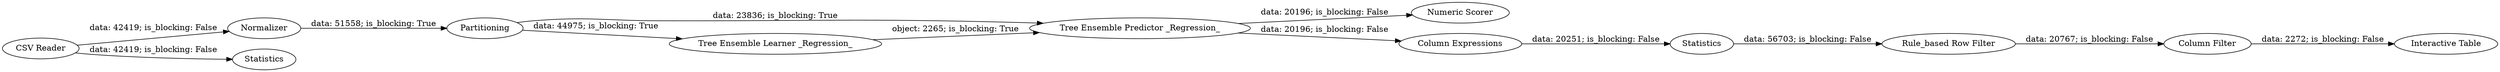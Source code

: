 digraph {
	"3431675100220284427_26" [label="Interactive Table"]
	"3431675100220284427_59" [label="CSV Reader"]
	"6043532294644988136_25" [label="Column Filter"]
	"6043532294644988136_21" [label=Statistics]
	"3431675100220284427_63" [label=Partitioning]
	"3431675100220284427_66" [label="Numeric Scorer"]
	"3431675100220284427_60" [label=Normalizer]
	"3431675100220284427_65" [label=Statistics]
	"3431675100220284427_62" [label="Tree Ensemble Predictor _Regression_"]
	"6043532294644988136_20" [label="Column Expressions"]
	"6043532294644988136_24" [label="Rule_based Row Filter"]
	"3431675100220284427_61" [label="Tree Ensemble Learner _Regression_"]
	"6043532294644988136_21" -> "6043532294644988136_24" [label="data: 56703; is_blocking: False"]
	"3431675100220284427_62" -> "6043532294644988136_20" [label="data: 20196; is_blocking: False"]
	"3431675100220284427_60" -> "3431675100220284427_63" [label="data: 51558; is_blocking: True"]
	"3431675100220284427_63" -> "3431675100220284427_61" [label="data: 44975; is_blocking: True"]
	"3431675100220284427_63" -> "3431675100220284427_62" [label="data: 23836; is_blocking: True"]
	"3431675100220284427_62" -> "3431675100220284427_66" [label="data: 20196; is_blocking: False"]
	"6043532294644988136_24" -> "6043532294644988136_25" [label="data: 20767; is_blocking: False"]
	"6043532294644988136_20" -> "6043532294644988136_21" [label="data: 20251; is_blocking: False"]
	"6043532294644988136_25" -> "3431675100220284427_26" [label="data: 2272; is_blocking: False"]
	"3431675100220284427_59" -> "3431675100220284427_60" [label="data: 42419; is_blocking: False"]
	"3431675100220284427_59" -> "3431675100220284427_65" [label="data: 42419; is_blocking: False"]
	"3431675100220284427_61" -> "3431675100220284427_62" [label="object: 2265; is_blocking: True"]
	rankdir=LR
}
